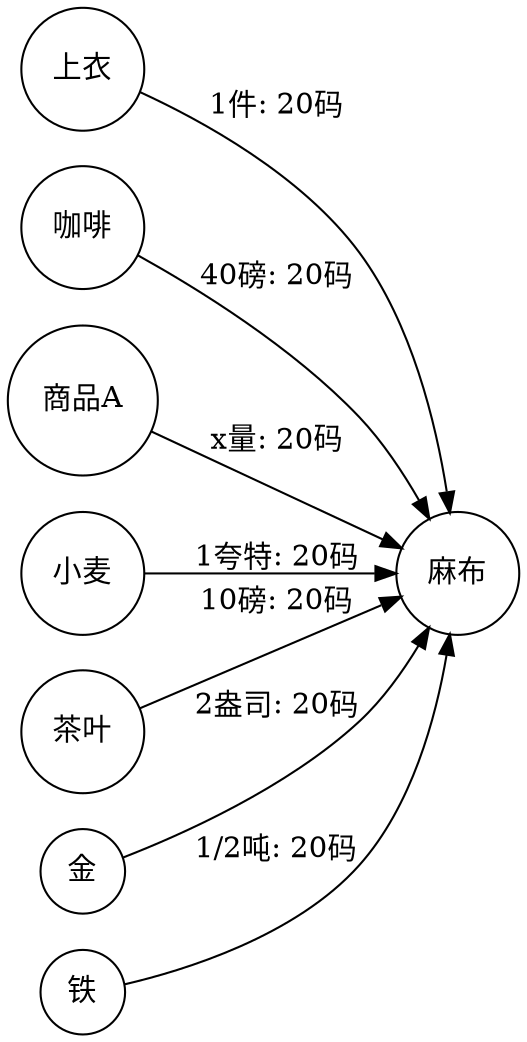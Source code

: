 digraph 价值形式理论 {
    rankdir=LR;
    node [shape=circle];
    "上衣" -> "麻布" [label="1件: 20码"];
    "咖啡" -> "麻布" [label="40磅: 20码"];
    "商品A" -> "麻布" [label="x量: 20码"];
    "小麦" -> "麻布" [label="1夸特: 20码"];
    "茶叶" -> "麻布" [label="10磅: 20码"];
    "金" -> "麻布" [label="2盎司: 20码"];
    "铁" -> "麻布" [label="1/2吨: 20码"];
}
